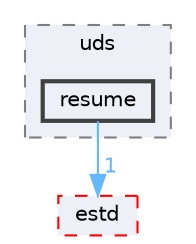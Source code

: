digraph "resume"
{
 // LATEX_PDF_SIZE
  bgcolor="transparent";
  edge [fontname=Helvetica,fontsize=10,labelfontname=Helvetica,labelfontsize=10];
  node [fontname=Helvetica,fontsize=10,shape=box,height=0.2,width=0.4];
  compound=true
  subgraph clusterdir_18c8e63153a1cad428e37e52a2206503 {
    graph [ bgcolor="#edf0f7", pencolor="grey50", label="uds", fontname=Helvetica,fontsize=10 style="filled,dashed", URL="dir_18c8e63153a1cad428e37e52a2206503.html",tooltip=""]
  dir_d22681bbb4412097101f94f36ac32fda [label="resume", fillcolor="#edf0f7", color="grey25", style="filled,bold", URL="dir_d22681bbb4412097101f94f36ac32fda.html",tooltip=""];
  }
  dir_705ed472854f071e46e92f9933f4d565 [label="estd", fillcolor="#edf0f7", color="red", style="filled,dashed", URL="dir_705ed472854f071e46e92f9933f4d565.html",tooltip=""];
  dir_d22681bbb4412097101f94f36ac32fda->dir_705ed472854f071e46e92f9933f4d565 [headlabel="1", labeldistance=1.5 headhref="dir_000163_000075.html" href="dir_000163_000075.html" color="steelblue1" fontcolor="steelblue1"];
}

